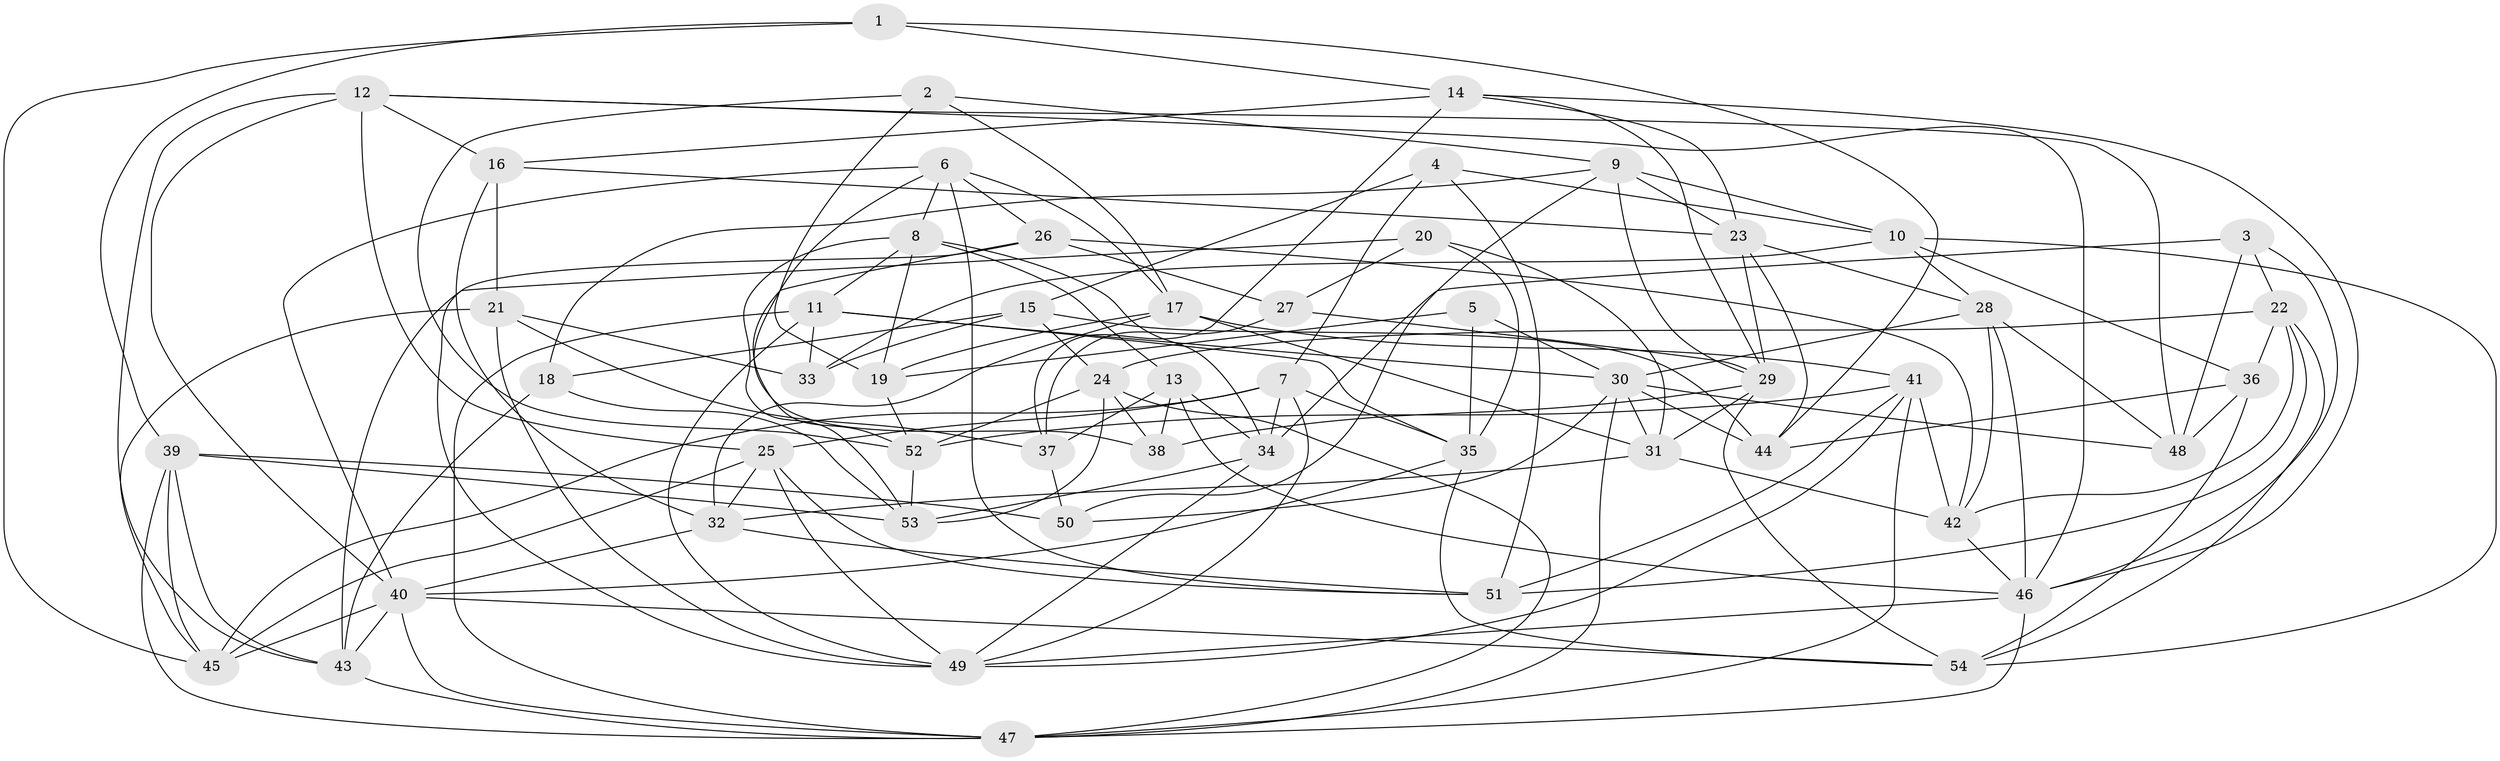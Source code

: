 // original degree distribution, {4: 1.0}
// Generated by graph-tools (version 1.1) at 2025/02/03/09/25 03:02:55]
// undirected, 54 vertices, 151 edges
graph export_dot {
graph [start="1"]
  node [color=gray90,style=filled];
  1;
  2;
  3;
  4;
  5;
  6;
  7;
  8;
  9;
  10;
  11;
  12;
  13;
  14;
  15;
  16;
  17;
  18;
  19;
  20;
  21;
  22;
  23;
  24;
  25;
  26;
  27;
  28;
  29;
  30;
  31;
  32;
  33;
  34;
  35;
  36;
  37;
  38;
  39;
  40;
  41;
  42;
  43;
  44;
  45;
  46;
  47;
  48;
  49;
  50;
  51;
  52;
  53;
  54;
  1 -- 14 [weight=1.0];
  1 -- 39 [weight=1.0];
  1 -- 44 [weight=1.0];
  1 -- 45 [weight=1.0];
  2 -- 9 [weight=1.0];
  2 -- 17 [weight=1.0];
  2 -- 19 [weight=1.0];
  2 -- 52 [weight=1.0];
  3 -- 22 [weight=1.0];
  3 -- 34 [weight=1.0];
  3 -- 46 [weight=1.0];
  3 -- 48 [weight=1.0];
  4 -- 7 [weight=1.0];
  4 -- 10 [weight=1.0];
  4 -- 15 [weight=1.0];
  4 -- 51 [weight=1.0];
  5 -- 19 [weight=2.0];
  5 -- 30 [weight=1.0];
  5 -- 35 [weight=1.0];
  6 -- 8 [weight=1.0];
  6 -- 17 [weight=1.0];
  6 -- 26 [weight=1.0];
  6 -- 38 [weight=1.0];
  6 -- 40 [weight=1.0];
  6 -- 51 [weight=1.0];
  7 -- 25 [weight=1.0];
  7 -- 34 [weight=1.0];
  7 -- 35 [weight=1.0];
  7 -- 45 [weight=1.0];
  7 -- 49 [weight=1.0];
  8 -- 11 [weight=1.0];
  8 -- 13 [weight=1.0];
  8 -- 19 [weight=1.0];
  8 -- 34 [weight=1.0];
  8 -- 53 [weight=1.0];
  9 -- 10 [weight=1.0];
  9 -- 18 [weight=1.0];
  9 -- 23 [weight=1.0];
  9 -- 29 [weight=1.0];
  9 -- 50 [weight=1.0];
  10 -- 28 [weight=1.0];
  10 -- 33 [weight=1.0];
  10 -- 36 [weight=1.0];
  10 -- 54 [weight=1.0];
  11 -- 30 [weight=1.0];
  11 -- 33 [weight=1.0];
  11 -- 35 [weight=1.0];
  11 -- 47 [weight=1.0];
  11 -- 49 [weight=1.0];
  12 -- 16 [weight=1.0];
  12 -- 25 [weight=1.0];
  12 -- 40 [weight=1.0];
  12 -- 43 [weight=1.0];
  12 -- 46 [weight=1.0];
  12 -- 48 [weight=1.0];
  13 -- 34 [weight=1.0];
  13 -- 37 [weight=2.0];
  13 -- 38 [weight=1.0];
  13 -- 46 [weight=1.0];
  14 -- 16 [weight=1.0];
  14 -- 23 [weight=1.0];
  14 -- 29 [weight=1.0];
  14 -- 37 [weight=1.0];
  14 -- 46 [weight=1.0];
  15 -- 18 [weight=1.0];
  15 -- 24 [weight=1.0];
  15 -- 33 [weight=1.0];
  15 -- 44 [weight=2.0];
  16 -- 21 [weight=2.0];
  16 -- 23 [weight=1.0];
  16 -- 32 [weight=1.0];
  17 -- 19 [weight=1.0];
  17 -- 31 [weight=1.0];
  17 -- 32 [weight=1.0];
  17 -- 41 [weight=1.0];
  18 -- 43 [weight=1.0];
  18 -- 53 [weight=1.0];
  19 -- 52 [weight=1.0];
  20 -- 27 [weight=1.0];
  20 -- 31 [weight=1.0];
  20 -- 35 [weight=1.0];
  20 -- 43 [weight=1.0];
  21 -- 33 [weight=1.0];
  21 -- 37 [weight=1.0];
  21 -- 45 [weight=1.0];
  21 -- 49 [weight=1.0];
  22 -- 24 [weight=1.0];
  22 -- 36 [weight=1.0];
  22 -- 42 [weight=1.0];
  22 -- 51 [weight=1.0];
  22 -- 54 [weight=1.0];
  23 -- 28 [weight=1.0];
  23 -- 29 [weight=1.0];
  23 -- 44 [weight=1.0];
  24 -- 38 [weight=1.0];
  24 -- 47 [weight=1.0];
  24 -- 52 [weight=1.0];
  24 -- 53 [weight=1.0];
  25 -- 32 [weight=1.0];
  25 -- 45 [weight=1.0];
  25 -- 49 [weight=1.0];
  25 -- 51 [weight=1.0];
  26 -- 27 [weight=2.0];
  26 -- 42 [weight=1.0];
  26 -- 49 [weight=1.0];
  26 -- 52 [weight=1.0];
  27 -- 29 [weight=2.0];
  27 -- 37 [weight=1.0];
  28 -- 30 [weight=1.0];
  28 -- 42 [weight=1.0];
  28 -- 46 [weight=1.0];
  28 -- 48 [weight=1.0];
  29 -- 31 [weight=1.0];
  29 -- 38 [weight=1.0];
  29 -- 54 [weight=1.0];
  30 -- 31 [weight=1.0];
  30 -- 44 [weight=1.0];
  30 -- 47 [weight=1.0];
  30 -- 48 [weight=1.0];
  30 -- 50 [weight=1.0];
  31 -- 32 [weight=1.0];
  31 -- 42 [weight=1.0];
  32 -- 40 [weight=1.0];
  32 -- 51 [weight=1.0];
  34 -- 49 [weight=1.0];
  34 -- 53 [weight=1.0];
  35 -- 40 [weight=1.0];
  35 -- 54 [weight=1.0];
  36 -- 44 [weight=1.0];
  36 -- 48 [weight=2.0];
  36 -- 54 [weight=1.0];
  37 -- 50 [weight=1.0];
  39 -- 43 [weight=1.0];
  39 -- 45 [weight=1.0];
  39 -- 47 [weight=1.0];
  39 -- 50 [weight=1.0];
  39 -- 53 [weight=1.0];
  40 -- 43 [weight=1.0];
  40 -- 45 [weight=1.0];
  40 -- 47 [weight=1.0];
  40 -- 54 [weight=1.0];
  41 -- 42 [weight=1.0];
  41 -- 47 [weight=1.0];
  41 -- 49 [weight=1.0];
  41 -- 51 [weight=1.0];
  41 -- 52 [weight=1.0];
  42 -- 46 [weight=1.0];
  43 -- 47 [weight=1.0];
  46 -- 47 [weight=1.0];
  46 -- 49 [weight=1.0];
  52 -- 53 [weight=1.0];
}
